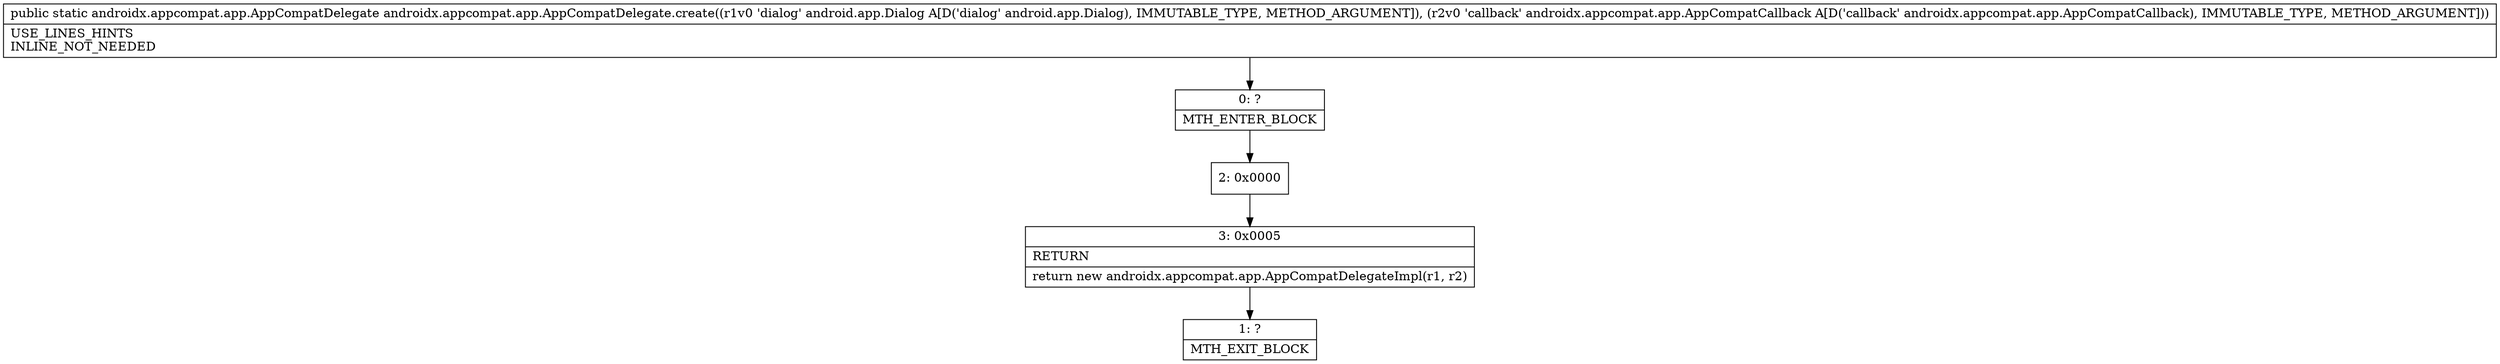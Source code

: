digraph "CFG forandroidx.appcompat.app.AppCompatDelegate.create(Landroid\/app\/Dialog;Landroidx\/appcompat\/app\/AppCompatCallback;)Landroidx\/appcompat\/app\/AppCompatDelegate;" {
Node_0 [shape=record,label="{0\:\ ?|MTH_ENTER_BLOCK\l}"];
Node_2 [shape=record,label="{2\:\ 0x0000}"];
Node_3 [shape=record,label="{3\:\ 0x0005|RETURN\l|return new androidx.appcompat.app.AppCompatDelegateImpl(r1, r2)\l}"];
Node_1 [shape=record,label="{1\:\ ?|MTH_EXIT_BLOCK\l}"];
MethodNode[shape=record,label="{public static androidx.appcompat.app.AppCompatDelegate androidx.appcompat.app.AppCompatDelegate.create((r1v0 'dialog' android.app.Dialog A[D('dialog' android.app.Dialog), IMMUTABLE_TYPE, METHOD_ARGUMENT]), (r2v0 'callback' androidx.appcompat.app.AppCompatCallback A[D('callback' androidx.appcompat.app.AppCompatCallback), IMMUTABLE_TYPE, METHOD_ARGUMENT]))  | USE_LINES_HINTS\lINLINE_NOT_NEEDED\l}"];
MethodNode -> Node_0;Node_0 -> Node_2;
Node_2 -> Node_3;
Node_3 -> Node_1;
}

